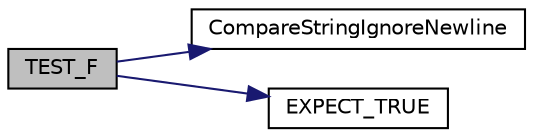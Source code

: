 digraph "TEST_F"
{
 // INTERACTIVE_SVG=YES
  edge [fontname="Helvetica",fontsize="10",labelfontname="Helvetica",labelfontsize="10"];
  node [fontname="Helvetica",fontsize="10",shape=record];
  rankdir="LR";
  Node6 [label="TEST_F",height=0.2,width=0.4,color="black", fillcolor="grey75", style="filled", fontcolor="black"];
  Node6 -> Node7 [color="midnightblue",fontsize="10",style="solid",fontname="Helvetica"];
  Node7 [label="CompareStringIgnoreNewline",height=0.2,width=0.4,color="black", fillcolor="white", style="filled",URL="$d4/dc5/_test_certificates_mbed_tls_8cpp.html#a871496e78da61169220062f348203b91"];
  Node6 -> Node8 [color="midnightblue",fontsize="10",style="solid",fontname="Helvetica"];
  Node8 [label="EXPECT_TRUE",height=0.2,width=0.4,color="black", fillcolor="white", style="filled",URL="$d6/def/_test_json_8cpp.html#a84dbe6e62bbec23a120a258315c7b6dc"];
}
